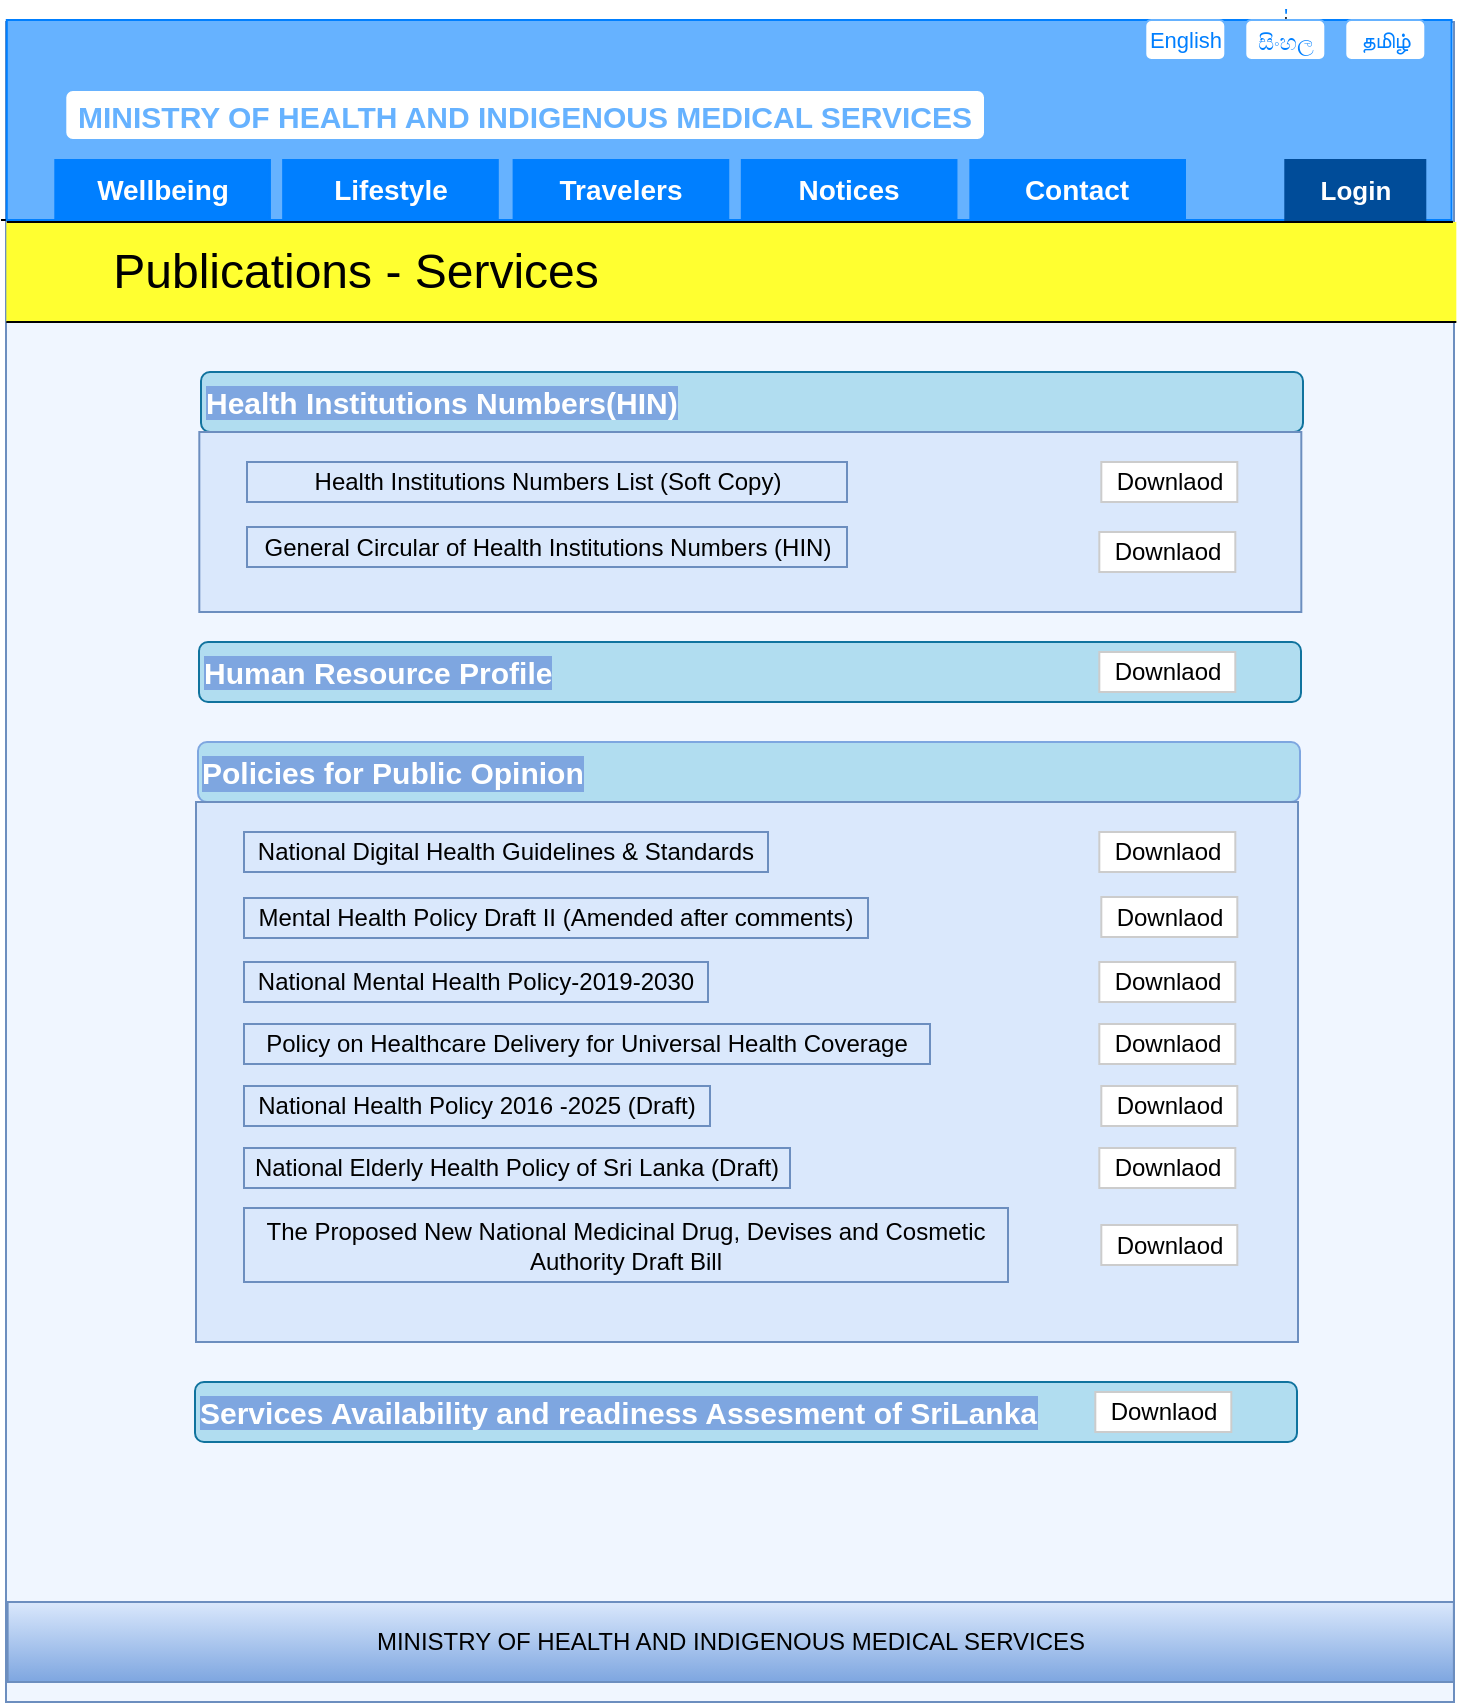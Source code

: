 <mxfile pages="2" version="11.1.4" type="device"><diagram id="st_UdLgrCiyMQRc2rzED" name="Page-2"><mxGraphModel dx="4332" dy="604" grid="1" gridSize="10" guides="1" tooltips="1" connect="1" arrows="1" fold="1" page="1" pageScale="1" pageWidth="827" pageHeight="1169" math="0" shadow="0"><root><mxCell id="Plxu1KczWLrCSgF2ZZNG-0"/><mxCell id="Plxu1KczWLrCSgF2ZZNG-1" parent="Plxu1KczWLrCSgF2ZZNG-0"/><mxCell id="XpMwKcIDgWC3ad3jKby_-0" value="" style="rounded=0;whiteSpace=wrap;html=1;rotation=90;textDirection=rtl;labelPosition=left;verticalLabelPosition=middle;align=right;verticalAlign=middle;fillColor=#F0F6FF;strokeColor=#6c8ebf;fontSize=12;" parent="Plxu1KczWLrCSgF2ZZNG-1" vertex="1"><mxGeometry x="-3309" y="128" width="840" height="724" as="geometry"/></mxCell><mxCell id="XpMwKcIDgWC3ad3jKby_-1" value="MINISTRY OF HEALTH AND INDIGENOUS MEDICAL SERVICES" style="rounded=0;whiteSpace=wrap;html=1;" parent="Plxu1KczWLrCSgF2ZZNG-1" vertex="1"><mxGeometry x="-3225.69" y="100" width="365" height="20" as="geometry"/></mxCell><mxCell id="XpMwKcIDgWC3ad3jKby_-2" value="" style="rounded=1;whiteSpace=wrap;html=1;comic=0;shadow=0;glass=0;" parent="Plxu1KczWLrCSgF2ZZNG-1" vertex="1"><mxGeometry x="-2730.69" y="100" width="140" height="20" as="geometry"/></mxCell><mxCell id="XpMwKcIDgWC3ad3jKby_-3" value="" style="html=1;verticalLabelPosition=bottom;align=center;labelBackgroundColor=#ffffff;verticalAlign=top;strokeWidth=2;strokeColor=#808080;shadow=0;dashed=0;shape=mxgraph.ios7.icons.looking_glass;glass=0;comic=0;" parent="Plxu1KczWLrCSgF2ZZNG-1" vertex="1"><mxGeometry x="-2610.69" y="105" width="10" height="10" as="geometry"/></mxCell><mxCell id="XpMwKcIDgWC3ad3jKby_-4" value="Search" style="text;html=1;strokeColor=none;fillColor=none;align=center;verticalAlign=middle;whiteSpace=wrap;rounded=0;shadow=0;glass=0;comic=0;" parent="Plxu1KczWLrCSgF2ZZNG-1" vertex="1"><mxGeometry x="-2710.69" y="100" width="40" height="20" as="geometry"/></mxCell><mxCell id="XpMwKcIDgWC3ad3jKby_-5" value="Wellbeing" style="rounded=0;whiteSpace=wrap;html=1;shadow=0;glass=0;comic=0;strokeColor=#808080;" parent="Plxu1KczWLrCSgF2ZZNG-1" vertex="1"><mxGeometry x="-3225.69" y="140" width="95" height="30" as="geometry"/></mxCell><mxCell id="XpMwKcIDgWC3ad3jKby_-6" value="Lifestyle" style="rounded=0;whiteSpace=wrap;html=1;shadow=0;glass=0;comic=0;strokeColor=#808080;" parent="Plxu1KczWLrCSgF2ZZNG-1" vertex="1"><mxGeometry x="-3125.69" y="140" width="95" height="30" as="geometry"/></mxCell><mxCell id="XpMwKcIDgWC3ad3jKby_-7" value="Travelers" style="rounded=0;whiteSpace=wrap;html=1;shadow=0;glass=0;comic=0;strokeColor=#808080;" parent="Plxu1KczWLrCSgF2ZZNG-1" vertex="1"><mxGeometry x="-3020.69" y="140" width="95" height="30" as="geometry"/></mxCell><mxCell id="XpMwKcIDgWC3ad3jKby_-8" value="Notices" style="rounded=0;whiteSpace=wrap;html=1;shadow=0;glass=0;comic=0;strokeColor=#808080;" parent="Plxu1KczWLrCSgF2ZZNG-1" vertex="1"><mxGeometry x="-2920.69" y="140" width="95" height="30" as="geometry"/></mxCell><mxCell id="XpMwKcIDgWC3ad3jKby_-9" value="Contact" style="rounded=0;whiteSpace=wrap;html=1;shadow=0;glass=0;comic=0;strokeColor=#808080;" parent="Plxu1KczWLrCSgF2ZZNG-1" vertex="1"><mxGeometry x="-2820.69" y="140" width="95" height="30" as="geometry"/></mxCell><mxCell id="XpMwKcIDgWC3ad3jKby_-10" value="Login" style="rounded=0;whiteSpace=wrap;html=1;shadow=0;glass=0;comic=0;strokeColor=#808080;" parent="Plxu1KczWLrCSgF2ZZNG-1" vertex="1"><mxGeometry x="-2610.69" y="140" width="70" height="30" as="geometry"/></mxCell><mxCell id="XpMwKcIDgWC3ad3jKby_-11" value="English" style="rounded=1;whiteSpace=wrap;html=1;shadow=0;glass=0;comic=0;strokeColor=#808080;fontSize=9;" parent="Plxu1KczWLrCSgF2ZZNG-1" vertex="1"><mxGeometry x="-2680.69" y="70" width="40" height="20" as="geometry"/></mxCell><mxCell id="XpMwKcIDgWC3ad3jKby_-12" value="'&lt;br style=&quot;white-space: normal; font-size: 9px;&quot;&gt;&lt;span style=&quot;color: rgb(34, 34, 34); font-family: arial, sans-serif; text-align: left; white-space: pre-wrap; font-size: 9px;&quot;&gt;සිංහල&lt;/span&gt;" style="rounded=1;whiteSpace=wrap;html=1;shadow=0;glass=0;comic=0;strokeColor=#808080;perimeterSpacing=0;strokeWidth=1;verticalAlign=bottom;fontSize=9;" parent="Plxu1KczWLrCSgF2ZZNG-1" vertex="1"><mxGeometry x="-2630.69" y="70" width="40" height="20" as="geometry"/></mxCell><mxCell id="XpMwKcIDgWC3ad3jKby_-13" value="&lt;br style=&quot;font-size: 9px;&quot;&gt;&lt;span style=&quot;color: rgb(34 , 34 , 34) ; font-family: &amp;quot;arial&amp;quot; , sans-serif ; text-align: left ; white-space: pre-wrap ; font-size: 9px&quot;&gt;தமிழ்&lt;/span&gt;" style="rounded=1;whiteSpace=wrap;html=1;shadow=0;glass=0;comic=0;strokeColor=#808080;perimeterSpacing=0;strokeWidth=1;verticalAlign=bottom;fontSize=9;spacing=1;" parent="Plxu1KczWLrCSgF2ZZNG-1" vertex="1"><mxGeometry x="-2580.69" y="70" width="40" height="20" as="geometry"/></mxCell><mxCell id="XpMwKcIDgWC3ad3jKby_-14" value="&lt;span style=&quot;font-size: 12px ; white-space: normal&quot;&gt;MINISTRY OF HEALTH AND INDIGENOUS MEDICAL SERVICES&lt;/span&gt;" style="rounded=0;whiteSpace=wrap;html=1;shadow=0;glass=0;comic=0;strokeColor=#6c8ebf;strokeWidth=1;fontSize=9;align=center;fillColor=#dae8fc;gradientColor=#7ea6e0;" parent="Plxu1KczWLrCSgF2ZZNG-1" vertex="1"><mxGeometry x="-3250.19" y="860" width="723.13" height="40" as="geometry"/></mxCell><mxCell id="AmQD7NF5nZwh0aMsatxX-0" value="" style="group;fillColor=#FFFF30;" parent="Plxu1KczWLrCSgF2ZZNG-1" vertex="1" connectable="0"><mxGeometry x="-3250.84" y="170" width="725" height="50" as="geometry"/></mxCell><mxCell id="XpMwKcIDgWC3ad3jKby_-15" value="" style="endArrow=none;html=1;" parent="AmQD7NF5nZwh0aMsatxX-0" edge="1"><mxGeometry width="50" height="50" relative="1" as="geometry"><mxPoint x="0.28" as="sourcePoint"/><mxPoint x="723.28" as="targetPoint"/></mxGeometry></mxCell><mxCell id="XpMwKcIDgWC3ad3jKby_-16" value="" style="endArrow=none;html=1;" parent="AmQD7NF5nZwh0aMsatxX-0" edge="1"><mxGeometry width="50" height="50" relative="1" as="geometry"><mxPoint y="50" as="sourcePoint"/><mxPoint x="725" y="50" as="targetPoint"/></mxGeometry></mxCell><mxCell id="XpMwKcIDgWC3ad3jKby_-17" value="&lt;font style=&quot;font-size: 24px&quot;&gt;Publications - Services&lt;/font&gt;" style="text;html=1;strokeColor=none;fillColor=none;align=center;verticalAlign=middle;whiteSpace=wrap;rounded=0;" parent="AmQD7NF5nZwh0aMsatxX-0" vertex="1"><mxGeometry x="30" width="290" height="50" as="geometry"/></mxCell><mxCell id="1nre_HtOFrNG969qwlGQ-0" value="" style="group" parent="Plxu1KczWLrCSgF2ZZNG-1" vertex="1" connectable="0"><mxGeometry x="-3253.5" y="69" width="725.9" height="100.842" as="geometry"/></mxCell><mxCell id="1nre_HtOFrNG969qwlGQ-1" value="" style="html=1;verticalLabelPosition=bottom;align=center;labelBackgroundColor=#ffffff;verticalAlign=top;strokeWidth=2;strokeColor=#808080;shadow=0;dashed=0;shape=mxgraph.ios7.icons.looking_glass;glass=0;comic=0;" parent="1nre_HtOFrNG969qwlGQ-0" vertex="1"><mxGeometry x="642.15" y="35" width="10" height="10" as="geometry"/></mxCell><mxCell id="1nre_HtOFrNG969qwlGQ-2" value="" style="endArrow=none;html=1;entryX=0.159;entryY=0;entryDx=0;entryDy=0;entryPerimeter=0;" parent="1nre_HtOFrNG969qwlGQ-0" edge="1"><mxGeometry width="50" height="50" relative="1" as="geometry"><mxPoint y="100" as="sourcePoint"/><mxPoint x="725.9" y="100.842" as="targetPoint"/></mxGeometry></mxCell><mxCell id="1nre_HtOFrNG969qwlGQ-3" value="" style="rounded=0;whiteSpace=wrap;html=1;fillColor=#66B2FF;strokeColor=#007FFF;" parent="1nre_HtOFrNG969qwlGQ-0" vertex="1"><mxGeometry x="2.89" width="722.39" height="100" as="geometry"/></mxCell><mxCell id="1nre_HtOFrNG969qwlGQ-4" value="English" style="rounded=1;whiteSpace=wrap;html=1;shadow=0;glass=0;comic=0;strokeColor=#66B2FF;fontSize=11;fontStyle=0;fontColor=#007FFF;" parent="1nre_HtOFrNG969qwlGQ-0" vertex="1"><mxGeometry x="572.15" width="40" height="20" as="geometry"/></mxCell><mxCell id="1nre_HtOFrNG969qwlGQ-5" value="'&lt;br style=&quot;white-space: normal; font-size: 11px;&quot;&gt;&lt;span style=&quot;font-family: arial, sans-serif; text-align: left; white-space: pre-wrap; font-size: 11px;&quot;&gt;සිංහල&lt;/span&gt;" style="rounded=1;whiteSpace=wrap;html=1;shadow=0;glass=0;comic=0;strokeColor=#66B2FF;perimeterSpacing=0;strokeWidth=1;verticalAlign=bottom;fontSize=11;fontStyle=0;fontColor=#007FFF;spacing=2;" parent="1nre_HtOFrNG969qwlGQ-0" vertex="1"><mxGeometry x="622.15" width="40" height="20" as="geometry"/></mxCell><mxCell id="1nre_HtOFrNG969qwlGQ-6" value="&lt;br style=&quot;font-size: 11px;&quot;&gt;&lt;span style=&quot;font-family: arial, sans-serif; text-align: left; white-space: pre-wrap; font-size: 11px;&quot;&gt;தமிழ்&lt;/span&gt;" style="rounded=1;whiteSpace=wrap;html=1;shadow=0;glass=0;comic=0;strokeColor=#66B2FF;perimeterSpacing=0;strokeWidth=1;verticalAlign=bottom;fontSize=11;spacing=3;fontStyle=0;fontColor=#007FFF;" parent="1nre_HtOFrNG969qwlGQ-0" vertex="1"><mxGeometry x="672.15" width="40" height="20" as="geometry"/></mxCell><mxCell id="1nre_HtOFrNG969qwlGQ-7" value="Login" style="rounded=0;whiteSpace=wrap;html=1;shadow=0;glass=0;comic=0;strokeColor=#004C99;fontStyle=1;fontSize=13;fontColor=#FFFFFF;fillColor=#004C99;" parent="1nre_HtOFrNG969qwlGQ-0" vertex="1"><mxGeometry x="642.15" y="70" width="70" height="30" as="geometry"/></mxCell><mxCell id="1nre_HtOFrNG969qwlGQ-8" value="" style="group" parent="1nre_HtOFrNG969qwlGQ-0" vertex="1" connectable="0"><mxGeometry x="27.15" y="70" width="564.85" height="30" as="geometry"/></mxCell><mxCell id="1nre_HtOFrNG969qwlGQ-9" value="&lt;font color=&quot;#ffffff&quot; style=&quot;font-size: 14px;&quot;&gt;Wellbeing&lt;/font&gt;" style="rounded=0;whiteSpace=wrap;html=1;shadow=0;glass=0;comic=0;strokeColor=#007FFF;fillColor=#007FFF;fontSize=14;fontStyle=1" parent="1nre_HtOFrNG969qwlGQ-8" vertex="1"><mxGeometry width="107.322" height="30" as="geometry"/></mxCell><mxCell id="1nre_HtOFrNG969qwlGQ-10" value="Lifestyle" style="rounded=0;whiteSpace=wrap;html=1;shadow=0;glass=0;comic=0;strokeColor=#007FFF;fillColor=#007FFF;fontColor=#FFFFFF;fontStyle=1;fontSize=14;" parent="1nre_HtOFrNG969qwlGQ-8" vertex="1"><mxGeometry x="113.93" width="107.322" height="30" as="geometry"/></mxCell><mxCell id="1nre_HtOFrNG969qwlGQ-11" value="Contact" style="rounded=0;whiteSpace=wrap;html=1;shadow=0;glass=0;comic=0;strokeColor=#007FFF;fillColor=#007FFF;fontColor=#FFFFFF;fontStyle=1;fontSize=14;" parent="1nre_HtOFrNG969qwlGQ-8" vertex="1"><mxGeometry x="457.529" width="107.322" height="30" as="geometry"/></mxCell><mxCell id="1nre_HtOFrNG969qwlGQ-12" value="Travelers" style="rounded=0;whiteSpace=wrap;html=1;shadow=0;glass=0;comic=0;strokeColor=#007FFF;fillColor=#007FFF;fontColor=#FFFFFF;fontStyle=1;fontSize=14;" parent="1nre_HtOFrNG969qwlGQ-8" vertex="1"><mxGeometry x="229.16" width="107.322" height="30" as="geometry"/></mxCell><mxCell id="1nre_HtOFrNG969qwlGQ-13" value="Notices" style="rounded=0;whiteSpace=wrap;html=1;shadow=0;glass=0;comic=0;strokeColor=#007FFF;fillColor=#007FFF;fontColor=#FFFFFF;fontStyle=1;fontSize=14;" parent="1nre_HtOFrNG969qwlGQ-8" vertex="1"><mxGeometry x="343.259" width="107.322" height="30" as="geometry"/></mxCell><mxCell id="1nre_HtOFrNG969qwlGQ-14" value="" style="rounded=1;whiteSpace=wrap;html=1;strokeColor=#66B2FF;fillColor=#FFFFFF;fontFamily=Helvetica;fontSize=15;fontColor=#007FFF;" parent="1nre_HtOFrNG969qwlGQ-0" vertex="1"><mxGeometry x="32.15" y="35" width="459.85" height="25" as="geometry"/></mxCell><mxCell id="1nre_HtOFrNG969qwlGQ-15" value="&lt;span style=&quot;color: rgb(102 , 178 , 255) ; font-weight: 700&quot;&gt;MINISTRY OF HEALTH AND INDIGENOUS MEDICAL SERVICES&lt;/span&gt;" style="text;html=1;strokeColor=none;fillColor=none;align=center;verticalAlign=middle;whiteSpace=wrap;rounded=0;fontFamily=Helvetica;fontSize=15;fontColor=#007FFF;" parent="1nre_HtOFrNG969qwlGQ-0" vertex="1"><mxGeometry x="24.65" y="30" width="474.85" height="35" as="geometry"/></mxCell><mxCell id="h6rQSzpt4Y-N1qpTWU1N-22" value="" style="rounded=0;whiteSpace=wrap;html=1;strokeColor=#d79b00;fillColor=#ffe6cc;" vertex="1" parent="Plxu1KczWLrCSgF2ZZNG-1"><mxGeometry x="-3155.34" y="460" width="550" height="80" as="geometry"/></mxCell><mxCell id="h6rQSzpt4Y-N1qpTWU1N-23" value="&lt;font&gt;&lt;b style=&quot;&quot;&gt;Policies for Public Opinion&lt;/b&gt;&lt;/font&gt;" style="rounded=1;whiteSpace=wrap;html=1;strokeColor=#7EA6E0;fillColor=#b1ddf0;align=left;shadow=0;comic=0;fontSize=15;labelBackgroundColor=#7EA6E0;fontStyle=0;verticalAlign=middle;fontColor=#FFFFFF;" vertex="1" parent="Plxu1KczWLrCSgF2ZZNG-1"><mxGeometry x="-3155" y="430" width="551" height="30" as="geometry"/></mxCell><mxCell id="h6rQSzpt4Y-N1qpTWU1N-24" value="" style="rounded=0;whiteSpace=wrap;html=1;align=center;fillColor=#dae8fc;strokeColor=#6c8ebf;" vertex="1" parent="Plxu1KczWLrCSgF2ZZNG-1"><mxGeometry x="-3156" y="460" width="551" height="270" as="geometry"/></mxCell><mxCell id="h6rQSzpt4Y-N1qpTWU1N-25" value="Downlaod" style="rounded=0;whiteSpace=wrap;html=1;strokeColor=#CCCCCC;fillColor=#FFFFFF;" vertex="1" parent="Plxu1KczWLrCSgF2ZZNG-1"><mxGeometry x="-2704.34" y="475" width="68" height="20" as="geometry"/></mxCell><mxCell id="h6rQSzpt4Y-N1qpTWU1N-26" value="National Digital Health Guidelines &amp;amp; Standards" style="text;html=1;strokeColor=#6c8ebf;fillColor=#dae8fc;align=center;verticalAlign=middle;whiteSpace=wrap;rounded=0;" vertex="1" parent="Plxu1KczWLrCSgF2ZZNG-1"><mxGeometry x="-3132" y="475" width="262" height="20" as="geometry"/></mxCell><mxCell id="h6rQSzpt4Y-N1qpTWU1N-27" value="Mental Health Policy Draft II (Amended after comments)" style="text;html=1;strokeColor=#6c8ebf;fillColor=#dae8fc;align=center;verticalAlign=middle;whiteSpace=wrap;rounded=0;" vertex="1" parent="Plxu1KczWLrCSgF2ZZNG-1"><mxGeometry x="-3132" y="508" width="312" height="20" as="geometry"/></mxCell><mxCell id="h6rQSzpt4Y-N1qpTWU1N-28" value="Downlaod" style="rounded=0;whiteSpace=wrap;html=1;strokeColor=#CCCCCC;fillColor=#FFFFFF;" vertex="1" parent="Plxu1KczWLrCSgF2ZZNG-1"><mxGeometry x="-2703.34" y="507.5" width="68" height="20" as="geometry"/></mxCell><mxCell id="h6rQSzpt4Y-N1qpTWU1N-29" value="National Mental Health Policy-2019-2030" style="text;html=1;strokeColor=#6c8ebf;fillColor=#dae8fc;align=center;verticalAlign=middle;whiteSpace=wrap;rounded=0;" vertex="1" parent="Plxu1KczWLrCSgF2ZZNG-1"><mxGeometry x="-3132" y="540" width="232" height="20" as="geometry"/></mxCell><mxCell id="h6rQSzpt4Y-N1qpTWU1N-30" value="Downlaod" style="rounded=0;whiteSpace=wrap;html=1;strokeColor=#CCCCCC;fillColor=#FFFFFF;" vertex="1" parent="Plxu1KczWLrCSgF2ZZNG-1"><mxGeometry x="-2704.34" y="540" width="68" height="20" as="geometry"/></mxCell><mxCell id="h6rQSzpt4Y-N1qpTWU1N-31" value="Policy on Healthcare Delivery for Universal Health Coverage" style="text;html=1;strokeColor=#6c8ebf;fillColor=#dae8fc;align=center;verticalAlign=middle;whiteSpace=wrap;rounded=0;" vertex="1" parent="Plxu1KczWLrCSgF2ZZNG-1"><mxGeometry x="-3132" y="571" width="343" height="20" as="geometry"/></mxCell><mxCell id="h6rQSzpt4Y-N1qpTWU1N-32" value="The Proposed New National Medicinal Drug, Devises and Cosmetic Authority Draft Bill" style="text;html=1;strokeColor=#6c8ebf;fillColor=#dae8fc;align=center;verticalAlign=middle;whiteSpace=wrap;rounded=0;" vertex="1" parent="Plxu1KczWLrCSgF2ZZNG-1"><mxGeometry x="-3132" y="663" width="382" height="37" as="geometry"/></mxCell><mxCell id="h6rQSzpt4Y-N1qpTWU1N-33" value="National Elderly Health Policy of Sri Lanka (Draft)" style="text;html=1;strokeColor=#6c8ebf;fillColor=#dae8fc;align=center;verticalAlign=middle;whiteSpace=wrap;rounded=0;" vertex="1" parent="Plxu1KczWLrCSgF2ZZNG-1"><mxGeometry x="-3132" y="633" width="273" height="20" as="geometry"/></mxCell><mxCell id="h6rQSzpt4Y-N1qpTWU1N-34" value="National Health Policy 2016 -2025 (Draft)" style="text;html=1;strokeColor=#6c8ebf;fillColor=#dae8fc;align=center;verticalAlign=middle;whiteSpace=wrap;rounded=0;" vertex="1" parent="Plxu1KczWLrCSgF2ZZNG-1"><mxGeometry x="-3132" y="602" width="233" height="20" as="geometry"/></mxCell><mxCell id="h6rQSzpt4Y-N1qpTWU1N-36" value="Downlaod" style="rounded=0;whiteSpace=wrap;html=1;strokeColor=#CCCCCC;fillColor=#FFFFFF;" vertex="1" parent="Plxu1KczWLrCSgF2ZZNG-1"><mxGeometry x="-2704.34" y="571" width="68" height="20" as="geometry"/></mxCell><mxCell id="h6rQSzpt4Y-N1qpTWU1N-37" value="Downlaod" style="rounded=0;whiteSpace=wrap;html=1;strokeColor=#CCCCCC;fillColor=#FFFFFF;" vertex="1" parent="Plxu1KczWLrCSgF2ZZNG-1"><mxGeometry x="-2703.34" y="602" width="68" height="20" as="geometry"/></mxCell><mxCell id="h6rQSzpt4Y-N1qpTWU1N-38" value="Downlaod" style="rounded=0;whiteSpace=wrap;html=1;strokeColor=#CCCCCC;fillColor=#FFFFFF;" vertex="1" parent="Plxu1KczWLrCSgF2ZZNG-1"><mxGeometry x="-2704.34" y="633" width="68" height="20" as="geometry"/></mxCell><mxCell id="h6rQSzpt4Y-N1qpTWU1N-39" value="Downlaod" style="rounded=0;whiteSpace=wrap;html=1;strokeColor=#CCCCCC;fillColor=#FFFFFF;" vertex="1" parent="Plxu1KczWLrCSgF2ZZNG-1"><mxGeometry x="-2703.34" y="671.5" width="68" height="20" as="geometry"/></mxCell><mxCell id="h6rQSzpt4Y-N1qpTWU1N-41" value="" style="group" vertex="1" connectable="0" parent="Plxu1KczWLrCSgF2ZZNG-1"><mxGeometry x="-3154.5" y="380" width="551" height="30" as="geometry"/></mxCell><mxCell id="h6rQSzpt4Y-N1qpTWU1N-13" value="&lt;b style=&quot;font-size: 15px&quot;&gt;&lt;font color=&quot;#ffffff&quot; style=&quot;font-size: 15px ; background-color: rgb(126 , 166 , 224)&quot;&gt;Human Resource Profile&lt;/font&gt;&lt;/b&gt;" style="rounded=1;whiteSpace=wrap;html=1;strokeColor=#10739e;fillColor=#b1ddf0;align=left;fontSize=15;" vertex="1" parent="h6rQSzpt4Y-N1qpTWU1N-41"><mxGeometry width="551" height="30" as="geometry"/></mxCell><mxCell id="h6rQSzpt4Y-N1qpTWU1N-19" value="Downlaod" style="rounded=0;whiteSpace=wrap;html=1;strokeColor=#CCCCCC;fillColor=#FFFFFF;" vertex="1" parent="h6rQSzpt4Y-N1qpTWU1N-41"><mxGeometry x="450.16" y="5" width="68" height="20" as="geometry"/></mxCell><mxCell id="h6rQSzpt4Y-N1qpTWU1N-42" value="" style="group" vertex="1" connectable="0" parent="Plxu1KczWLrCSgF2ZZNG-1"><mxGeometry x="-3156.5" y="750" width="551" height="30" as="geometry"/></mxCell><mxCell id="h6rQSzpt4Y-N1qpTWU1N-43" value="&lt;font color=&quot;#ffffff&quot;&gt;&lt;span style=&quot;background-color: rgb(126 , 166 , 224)&quot;&gt;&lt;b&gt;Services Availability and readiness Assesment of SriLanka&lt;/b&gt;&lt;/span&gt;&lt;/font&gt;" style="rounded=1;whiteSpace=wrap;html=1;strokeColor=#10739e;fillColor=#b1ddf0;align=left;fontSize=15;" vertex="1" parent="h6rQSzpt4Y-N1qpTWU1N-42"><mxGeometry width="551" height="30" as="geometry"/></mxCell><mxCell id="h6rQSzpt4Y-N1qpTWU1N-44" value="Downlaod" style="rounded=0;whiteSpace=wrap;html=1;strokeColor=#CCCCCC;fillColor=#FFFFFF;" vertex="1" parent="h6rQSzpt4Y-N1qpTWU1N-42"><mxGeometry x="450.16" y="5" width="68" height="20" as="geometry"/></mxCell><mxCell id="xqa-hlT-3XhR_SXvV20i-1" value="" style="group" vertex="1" connectable="0" parent="Plxu1KczWLrCSgF2ZZNG-1"><mxGeometry x="-3154.34" y="245" width="551.84" height="120" as="geometry"/></mxCell><mxCell id="XpMwKcIDgWC3ad3jKby_-19" value="" style="rounded=0;whiteSpace=wrap;html=1;strokeColor=#d79b00;fillColor=#ffe6cc;" parent="xqa-hlT-3XhR_SXvV20i-1" vertex="1"><mxGeometry x="0.5" y="30" width="550" height="80" as="geometry"/></mxCell><mxCell id="XpMwKcIDgWC3ad3jKby_-18" value="&lt;b style=&quot;font-size: 15px&quot;&gt;&lt;font color=&quot;#ffffff&quot; style=&quot;font-size: 15px ; background-color: rgb(126 , 166 , 224)&quot;&gt;Health Institutions Numbers(HIN)&lt;/font&gt;&lt;/b&gt;" style="rounded=1;whiteSpace=wrap;html=1;strokeColor=#10739e;fillColor=#b1ddf0;align=left;shadow=0;comic=0;fontSize=15;" parent="xqa-hlT-3XhR_SXvV20i-1" vertex="1"><mxGeometry x="0.84" width="551" height="30" as="geometry"/></mxCell><mxCell id="h6rQSzpt4Y-N1qpTWU1N-9" value="" style="rounded=0;whiteSpace=wrap;html=1;align=center;fillColor=#dae8fc;strokeColor=#6c8ebf;" vertex="1" parent="xqa-hlT-3XhR_SXvV20i-1"><mxGeometry y="30" width="551" height="90" as="geometry"/></mxCell><mxCell id="XpMwKcIDgWC3ad3jKby_-23" value="Downlaod" style="rounded=0;whiteSpace=wrap;html=1;strokeColor=#CCCCCC;fillColor=#FFFFFF;" parent="xqa-hlT-3XhR_SXvV20i-1" vertex="1"><mxGeometry x="451" y="45" width="68" height="20" as="geometry"/></mxCell><mxCell id="h6rQSzpt4Y-N1qpTWU1N-0" value="Health Institutions Numbers List (Soft Copy)" style="text;html=1;strokeColor=#6c8ebf;fillColor=#dae8fc;align=center;verticalAlign=middle;whiteSpace=wrap;rounded=0;" vertex="1" parent="xqa-hlT-3XhR_SXvV20i-1"><mxGeometry x="23.84" y="45" width="300" height="20" as="geometry"/></mxCell><mxCell id="h6rQSzpt4Y-N1qpTWU1N-2" value="General Circular of Health Institutions Numbers (HIN)" style="text;html=1;strokeColor=#6c8ebf;fillColor=#dae8fc;align=center;verticalAlign=middle;whiteSpace=wrap;rounded=0;" vertex="1" parent="xqa-hlT-3XhR_SXvV20i-1"><mxGeometry x="23.84" y="77.5" width="300" height="20" as="geometry"/></mxCell><mxCell id="h6rQSzpt4Y-N1qpTWU1N-8" value="Downlaod" style="rounded=0;whiteSpace=wrap;html=1;strokeColor=#CCCCCC;fillColor=#FFFFFF;" vertex="1" parent="xqa-hlT-3XhR_SXvV20i-1"><mxGeometry x="450" y="80" width="68" height="20" as="geometry"/></mxCell></root></mxGraphModel></diagram></mxfile>